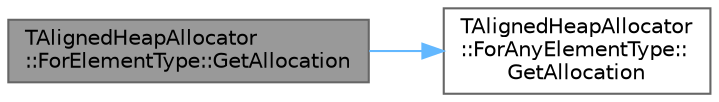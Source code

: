 digraph "TAlignedHeapAllocator::ForElementType::GetAllocation"
{
 // INTERACTIVE_SVG=YES
 // LATEX_PDF_SIZE
  bgcolor="transparent";
  edge [fontname=Helvetica,fontsize=10,labelfontname=Helvetica,labelfontsize=10];
  node [fontname=Helvetica,fontsize=10,shape=box,height=0.2,width=0.4];
  rankdir="LR";
  Node1 [id="Node000001",label="TAlignedHeapAllocator\l::ForElementType::GetAllocation",height=0.2,width=0.4,color="gray40", fillcolor="grey60", style="filled", fontcolor="black",tooltip=" "];
  Node1 -> Node2 [id="edge1_Node000001_Node000002",color="steelblue1",style="solid",tooltip=" "];
  Node2 [id="Node000002",label="TAlignedHeapAllocator\l::ForAnyElementType::\lGetAllocation",height=0.2,width=0.4,color="grey40", fillcolor="white", style="filled",URL="$d4/d0b/classTAlignedHeapAllocator_1_1ForAnyElementType.html#ada13a8bb2f0376b5a1482fad58016bda",tooltip=" "];
}
